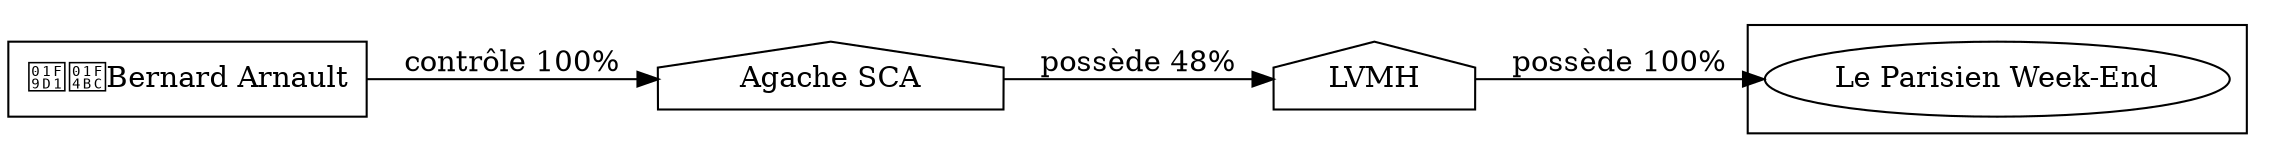 digraph {
  rankdir=LR;
  subgraph roots {
    
      "bernard-arnault-42"[label="🧑‍💼Bernard Arnault" shape=box]
    
  }

  
    "lvmh-43"[label="LVMH" shape=house]
  
    "agache-sca-348"[label="Agache SCA" shape=house]
  

  subgraph clusterLeaves {
    
      "le-parisien-week-end-45"[label="Le Parisien Week-End"]
    
  }

  
    "lvmh-43" -> "le-parisien-week-end-45" [
      label="possède 100%"
    ]
  
    "agache-sca-348" -> "lvmh-43" [
      label="possède 48%"
    ]
  
    "bernard-arnault-42" -> "agache-sca-348" [
      label="contrôle 100%"
    ]
  
}
